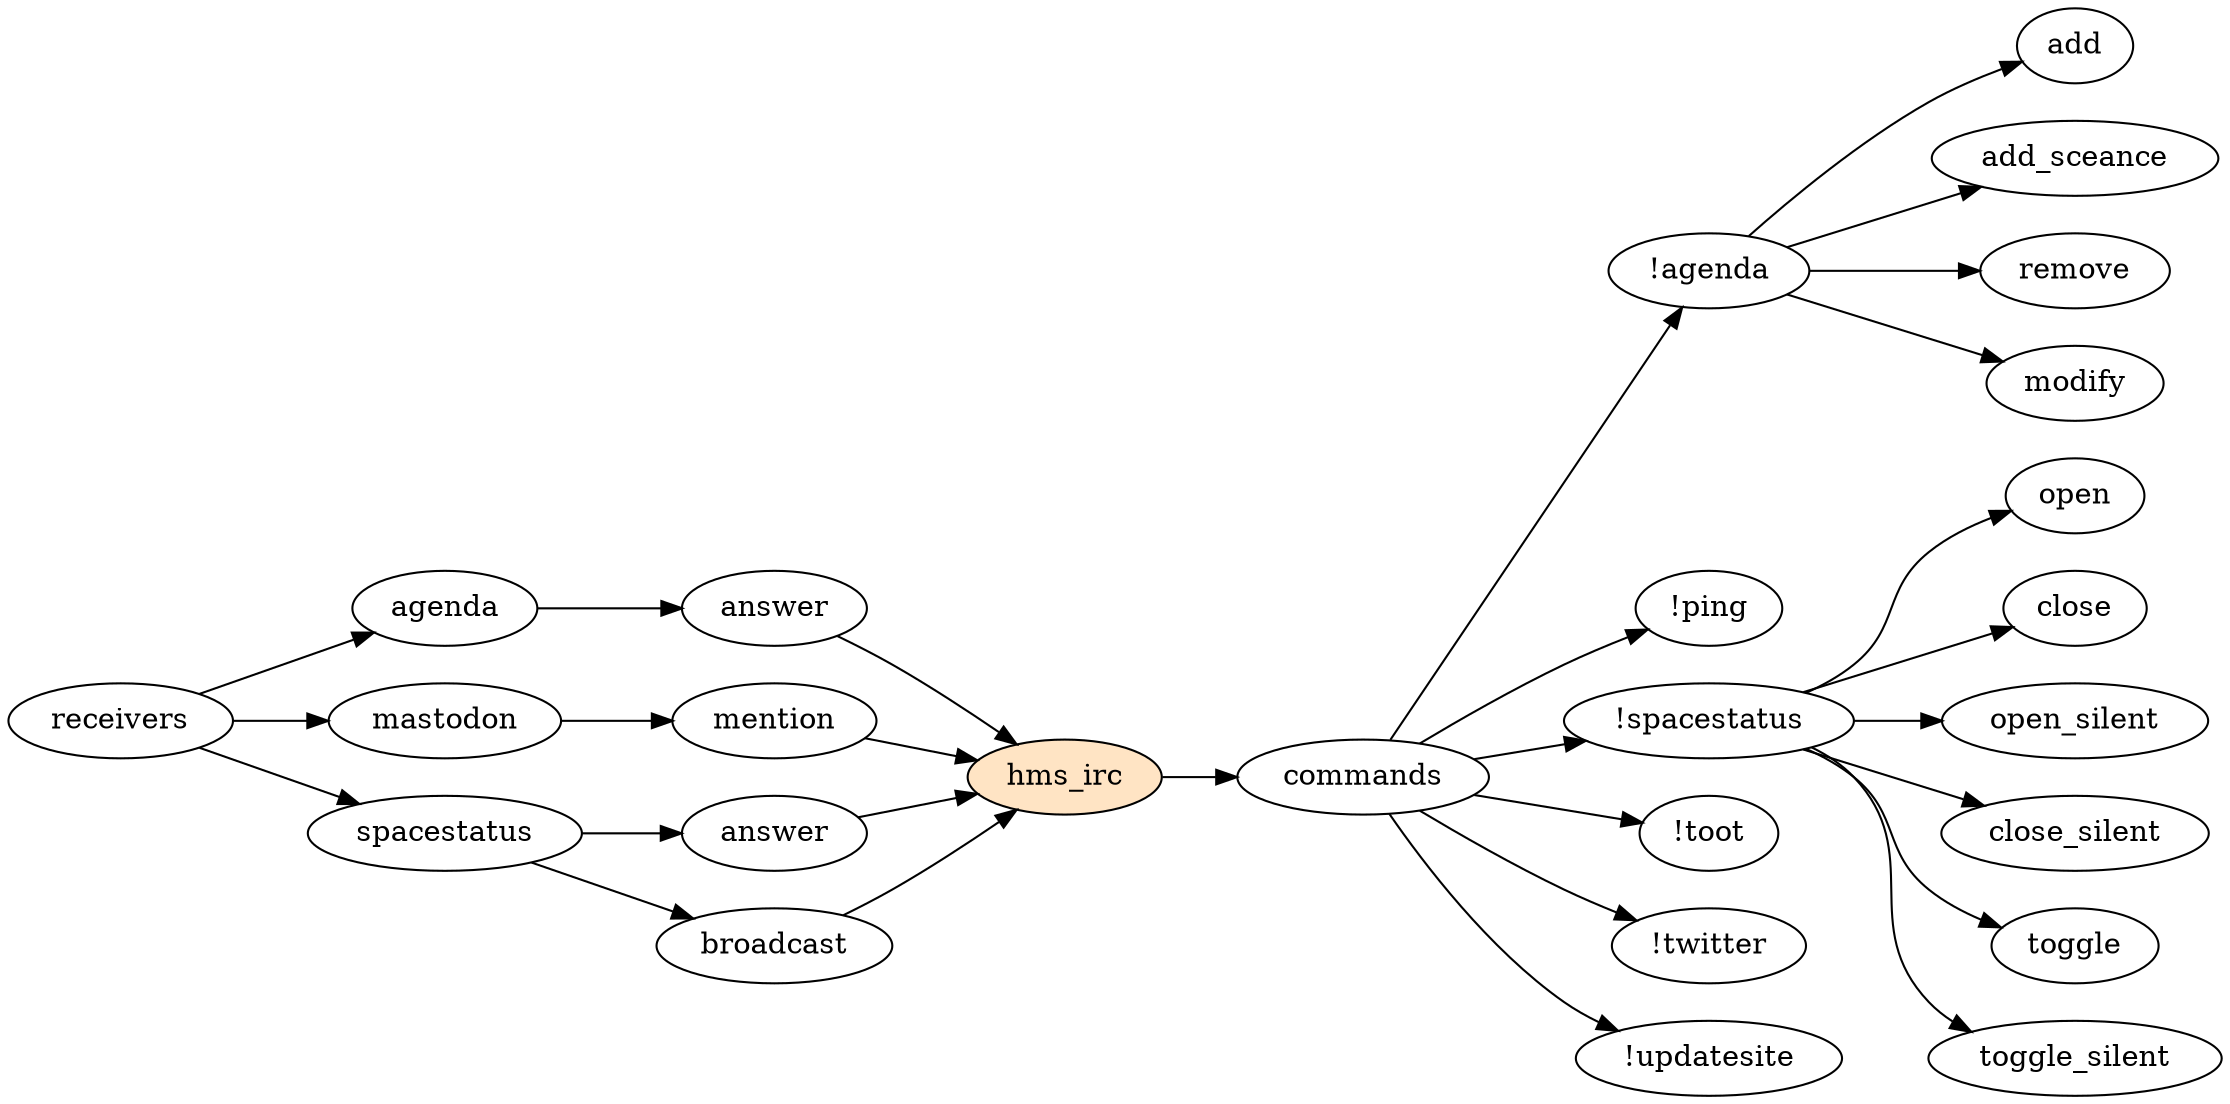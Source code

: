 digraph G {
	rankdir=LR;

	{hms_irc [style=filled, fillcolor=bisque]};

	// Receivers
	receivers -> agenda;
	agenda -> answer -> hms_irc;

	receivers -> mastodon;
	mastodon -> mention -> hms_irc;

	receivers -> spacestatus;
	spacestatus -> {spacestatus_answer [label=answer]} -> hms_irc;
	spacestatus -> broadcast -> hms_irc;

	// Commands
	hms_irc -> commands;

	commands -> "!agenda";
	"!agenda" -> "add";
	"!agenda" -> "add_sceance";
	"!agenda" -> "remove";
	"!agenda" -> "modify";

	commands -> "!ping";

	commands -> "!spacestatus";
	"!spacestatus" -> "open";
	"!spacestatus" -> "close";
	"!spacestatus" -> "open_silent";
	"!spacestatus" -> "close_silent";
	"!spacestatus" -> "toggle";
	"!spacestatus" -> "toggle_silent";

	commands -> "!toot";

	commands -> "!twitter";

	commands -> "!updatesite";
}
